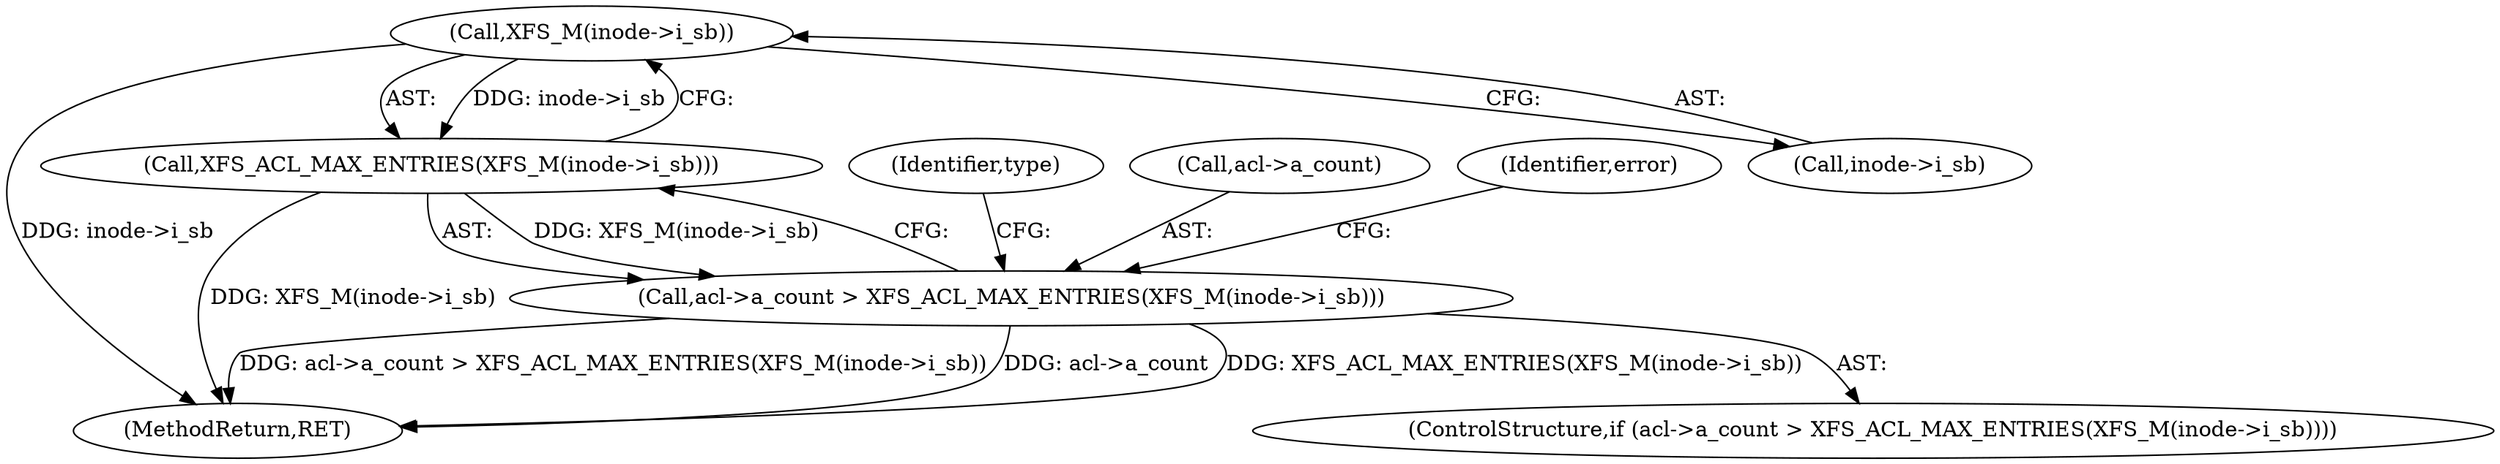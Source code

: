 digraph "0_linux_073931017b49d9458aa351605b43a7e34598caef_12@pointer" {
"1000123" [label="(Call,XFS_M(inode->i_sb))"];
"1000122" [label="(Call,XFS_ACL_MAX_ENTRIES(XFS_M(inode->i_sb)))"];
"1000118" [label="(Call,acl->a_count > XFS_ACL_MAX_ENTRIES(XFS_M(inode->i_sb)))"];
"1000131" [label="(Identifier,type)"];
"1000119" [label="(Call,acl->a_count)"];
"1000122" [label="(Call,XFS_ACL_MAX_ENTRIES(XFS_M(inode->i_sb)))"];
"1000175" [label="(MethodReturn,RET)"];
"1000128" [label="(Identifier,error)"];
"1000118" [label="(Call,acl->a_count > XFS_ACL_MAX_ENTRIES(XFS_M(inode->i_sb)))"];
"1000123" [label="(Call,XFS_M(inode->i_sb))"];
"1000117" [label="(ControlStructure,if (acl->a_count > XFS_ACL_MAX_ENTRIES(XFS_M(inode->i_sb))))"];
"1000124" [label="(Call,inode->i_sb)"];
"1000123" -> "1000122"  [label="AST: "];
"1000123" -> "1000124"  [label="CFG: "];
"1000124" -> "1000123"  [label="AST: "];
"1000122" -> "1000123"  [label="CFG: "];
"1000123" -> "1000175"  [label="DDG: inode->i_sb"];
"1000123" -> "1000122"  [label="DDG: inode->i_sb"];
"1000122" -> "1000118"  [label="AST: "];
"1000118" -> "1000122"  [label="CFG: "];
"1000122" -> "1000175"  [label="DDG: XFS_M(inode->i_sb)"];
"1000122" -> "1000118"  [label="DDG: XFS_M(inode->i_sb)"];
"1000118" -> "1000117"  [label="AST: "];
"1000119" -> "1000118"  [label="AST: "];
"1000128" -> "1000118"  [label="CFG: "];
"1000131" -> "1000118"  [label="CFG: "];
"1000118" -> "1000175"  [label="DDG: acl->a_count > XFS_ACL_MAX_ENTRIES(XFS_M(inode->i_sb))"];
"1000118" -> "1000175"  [label="DDG: acl->a_count"];
"1000118" -> "1000175"  [label="DDG: XFS_ACL_MAX_ENTRIES(XFS_M(inode->i_sb))"];
}
